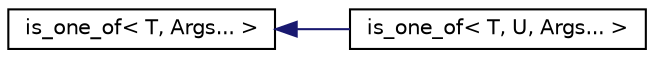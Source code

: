 digraph "Graphical Class Hierarchy"
{
  edge [fontname="Helvetica",fontsize="10",labelfontname="Helvetica",labelfontsize="10"];
  node [fontname="Helvetica",fontsize="10",shape=record];
  rankdir="LR";
  Node1 [label="is_one_of\< T, Args... \>",height=0.2,width=0.4,color="black", fillcolor="white", style="filled",URL="$structis__one__of.html"];
  Node1 -> Node2 [dir="back",color="midnightblue",fontsize="10",style="solid",fontname="Helvetica"];
  Node2 [label="is_one_of\< T, U, Args... \>",height=0.2,width=0.4,color="black", fillcolor="white", style="filled",URL="$structis__one__of_3_01T_00_01U_00_01Args_8_8_8_01_4.html"];
}
